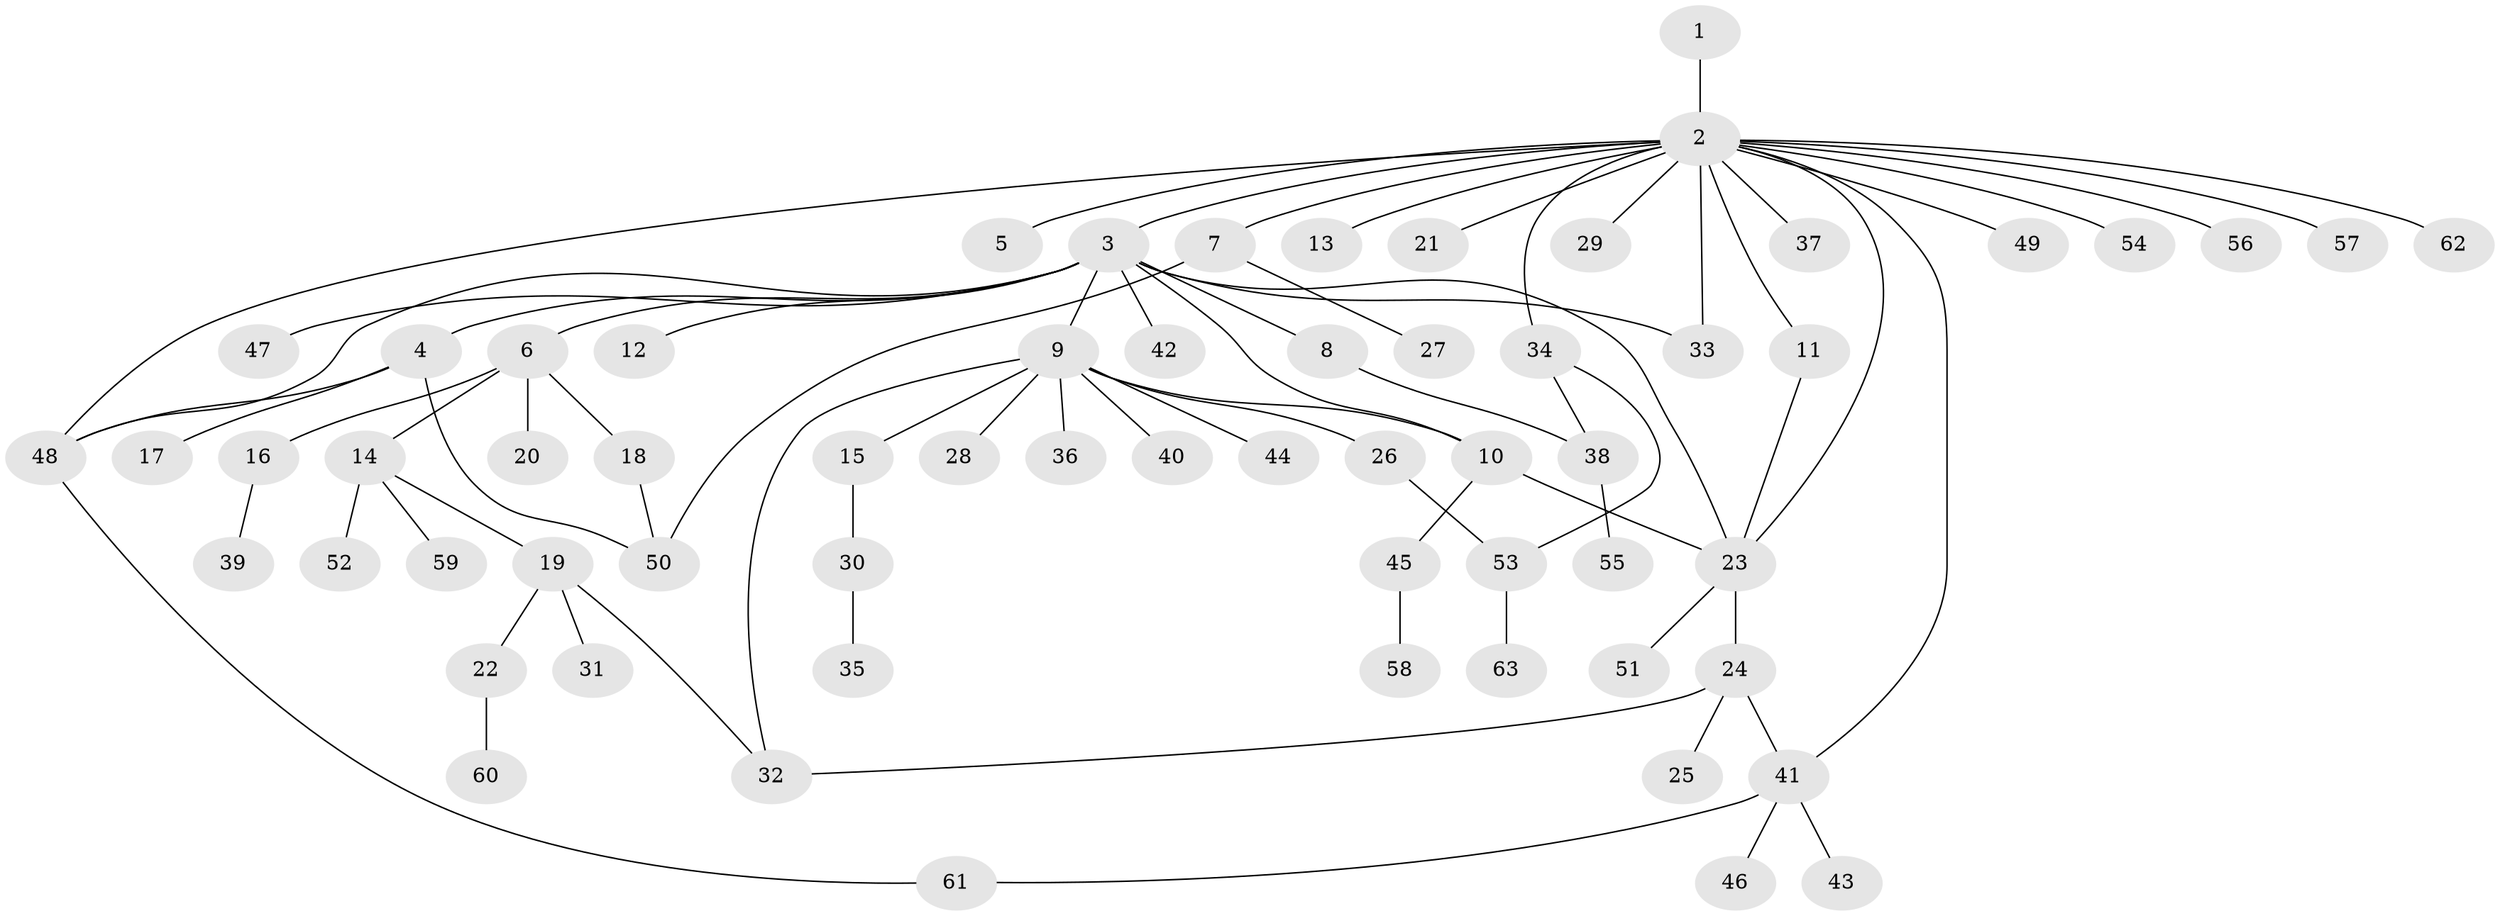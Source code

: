 // coarse degree distribution, {1: 0.5263157894736842, 4: 0.10526315789473684, 3: 0.15789473684210525, 6: 0.10526315789473684, 13: 0.05263157894736842, 2: 0.05263157894736842}
// Generated by graph-tools (version 1.1) at 2025/36/03/04/25 23:36:48]
// undirected, 63 vertices, 77 edges
graph export_dot {
  node [color=gray90,style=filled];
  1;
  2;
  3;
  4;
  5;
  6;
  7;
  8;
  9;
  10;
  11;
  12;
  13;
  14;
  15;
  16;
  17;
  18;
  19;
  20;
  21;
  22;
  23;
  24;
  25;
  26;
  27;
  28;
  29;
  30;
  31;
  32;
  33;
  34;
  35;
  36;
  37;
  38;
  39;
  40;
  41;
  42;
  43;
  44;
  45;
  46;
  47;
  48;
  49;
  50;
  51;
  52;
  53;
  54;
  55;
  56;
  57;
  58;
  59;
  60;
  61;
  62;
  63;
  1 -- 2;
  2 -- 3;
  2 -- 5;
  2 -- 7;
  2 -- 11;
  2 -- 13;
  2 -- 21;
  2 -- 23;
  2 -- 29;
  2 -- 33;
  2 -- 34;
  2 -- 37;
  2 -- 41;
  2 -- 48;
  2 -- 49;
  2 -- 54;
  2 -- 56;
  2 -- 57;
  2 -- 62;
  3 -- 4;
  3 -- 6;
  3 -- 8;
  3 -- 9;
  3 -- 10;
  3 -- 12;
  3 -- 23;
  3 -- 33;
  3 -- 42;
  3 -- 47;
  3 -- 48;
  4 -- 17;
  4 -- 48;
  4 -- 50;
  6 -- 14;
  6 -- 16;
  6 -- 18;
  6 -- 20;
  7 -- 27;
  7 -- 50;
  8 -- 38;
  9 -- 10;
  9 -- 15;
  9 -- 26;
  9 -- 28;
  9 -- 32;
  9 -- 36;
  9 -- 40;
  9 -- 44;
  10 -- 23;
  10 -- 45;
  11 -- 23;
  14 -- 19;
  14 -- 52;
  14 -- 59;
  15 -- 30;
  16 -- 39;
  18 -- 50;
  19 -- 22;
  19 -- 31;
  19 -- 32;
  22 -- 60;
  23 -- 24;
  23 -- 51;
  24 -- 25;
  24 -- 32;
  24 -- 41;
  26 -- 53;
  30 -- 35;
  34 -- 38;
  34 -- 53;
  38 -- 55;
  41 -- 43;
  41 -- 46;
  41 -- 61;
  45 -- 58;
  48 -- 61;
  53 -- 63;
}
